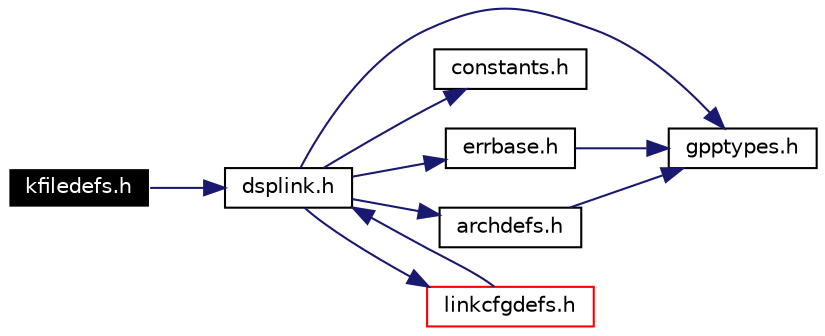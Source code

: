 digraph G
{
  edge [fontname="Helvetica",fontsize=10,labelfontname="Helvetica",labelfontsize=10];
  node [fontname="Helvetica",fontsize=10,shape=record];
  rankdir=LR;
  Node1 [label="kfiledefs.h",height=0.2,width=0.4,color="white", fillcolor="black", style="filled" fontcolor="white"];
  Node1 -> Node2 [color="midnightblue",fontsize=10,style="solid",fontname="Helvetica"];
  Node2 [label="dsplink.h",height=0.2,width=0.4,color="black", fillcolor="white", style="filled",URL="$gpp_2inc_2dsplink_8h.html"];
  Node2 -> Node3 [color="midnightblue",fontsize=10,style="solid",fontname="Helvetica"];
  Node3 [label="gpptypes.h",height=0.2,width=0.4,color="black", fillcolor="white", style="filled",URL="$gpptypes_8h.html"];
  Node2 -> Node4 [color="midnightblue",fontsize=10,style="solid",fontname="Helvetica"];
  Node4 [label="constants.h",height=0.2,width=0.4,color="black", fillcolor="white", style="filled",URL="$constants_8h.html"];
  Node2 -> Node5 [color="midnightblue",fontsize=10,style="solid",fontname="Helvetica"];
  Node5 [label="errbase.h",height=0.2,width=0.4,color="black", fillcolor="white", style="filled",URL="$errbase_8h.html"];
  Node5 -> Node3 [color="midnightblue",fontsize=10,style="solid",fontname="Helvetica"];
  Node2 -> Node6 [color="midnightblue",fontsize=10,style="solid",fontname="Helvetica"];
  Node6 [label="archdefs.h",height=0.2,width=0.4,color="black", fillcolor="white", style="filled",URL="$archdefs_8h.html"];
  Node6 -> Node3 [color="midnightblue",fontsize=10,style="solid",fontname="Helvetica"];
  Node2 -> Node7 [color="midnightblue",fontsize=10,style="solid",fontname="Helvetica"];
  Node7 [label="linkcfgdefs.h",height=0.2,width=0.4,color="red", fillcolor="white", style="filled",URL="$linkcfgdefs_8h.html"];
  Node7 -> Node2 [color="midnightblue",fontsize=10,style="solid",fontname="Helvetica"];
}
